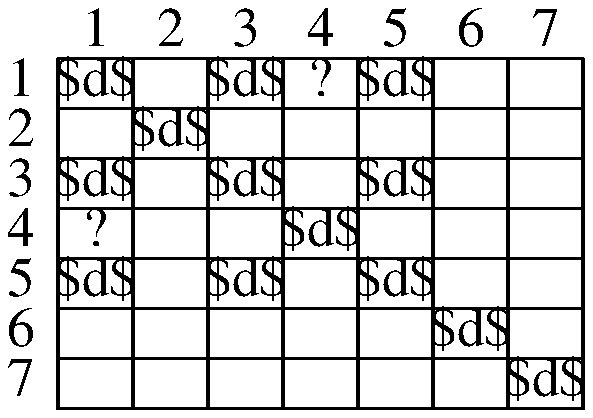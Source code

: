 .PS
.ps 20
##
boxht	=	boxht/2
boxwid	=	boxwid/2
define boxit @
$1:	box with .w at last box.e $2
@
## figureE-18
B01:	box "1" invis
	boxit(B02, "2" invis)
	boxit(B03, "3" invis)
	boxit(B04, "4" invis)
	boxit(B05, "5" invis)
	boxit(B06, "6" invis)
	boxit(B07, "7" invis)
B10:	box "1" invis with .ne at B01.sw
B20:	box "2" invis with .n at last box.s
B30:	box "3" invis with .n at last box.s
B40:	box "4" invis with .n at last box.s
B50:	box "5" invis with .n at last box.s
B60:	box "6" invis with .n at last box.s
B70:	box "7" invis with .n at last box.s
##
B11:	box "$\surd$" with .n at B01.s
	boxit(B12, )
	boxit(B13, "$\surd$")
	boxit(B14, "?")
	boxit(B15, "$\surd$")
	boxit(B16, )
	boxit(B17, )
##
B21:	box with .n at B11.s
	boxit(B22, "$\surd$")
	boxit(B23, )
	boxit(B24, )
	boxit(B25, )
	boxit(B26, )
	boxit(B27, )
##
B31:	box "$\surd$" with .n at B21.s
	boxit(B32, )
	boxit(B33, "$\surd$")
	boxit(B34, )
	boxit(B35, "$\surd$")
	boxit(B36, )
	boxit(B37, )
##
B41:	box "?" with .n at B31.s
	boxit(B42, )
	boxit(B43, )
	boxit(B44, "$\surd$")
	boxit(B45, )
	boxit(B46, )
	boxit(B47, )
##
B51:	box "$\surd$" with .n at B41.s
	boxit(B52, )
	boxit(B53, "$\surd$")
	boxit(B54, )
	boxit(B55, "$\surd$")
	boxit(B56, )
	boxit(B57, )
##
B61:	box with .n at B51.s
	boxit(B62, )
	boxit(B63, )
	boxit(B64, )
	boxit(B65, )
	boxit(B66, "$\surd$")
	boxit(B67, )
##
B71:	box with .n at B61.s
	boxit(B72, )
	boxit(B73, )
	boxit(B74, )
	boxit(B75, )
	boxit(B76, )
	boxit(B77, "$\surd$")
##
.PE
